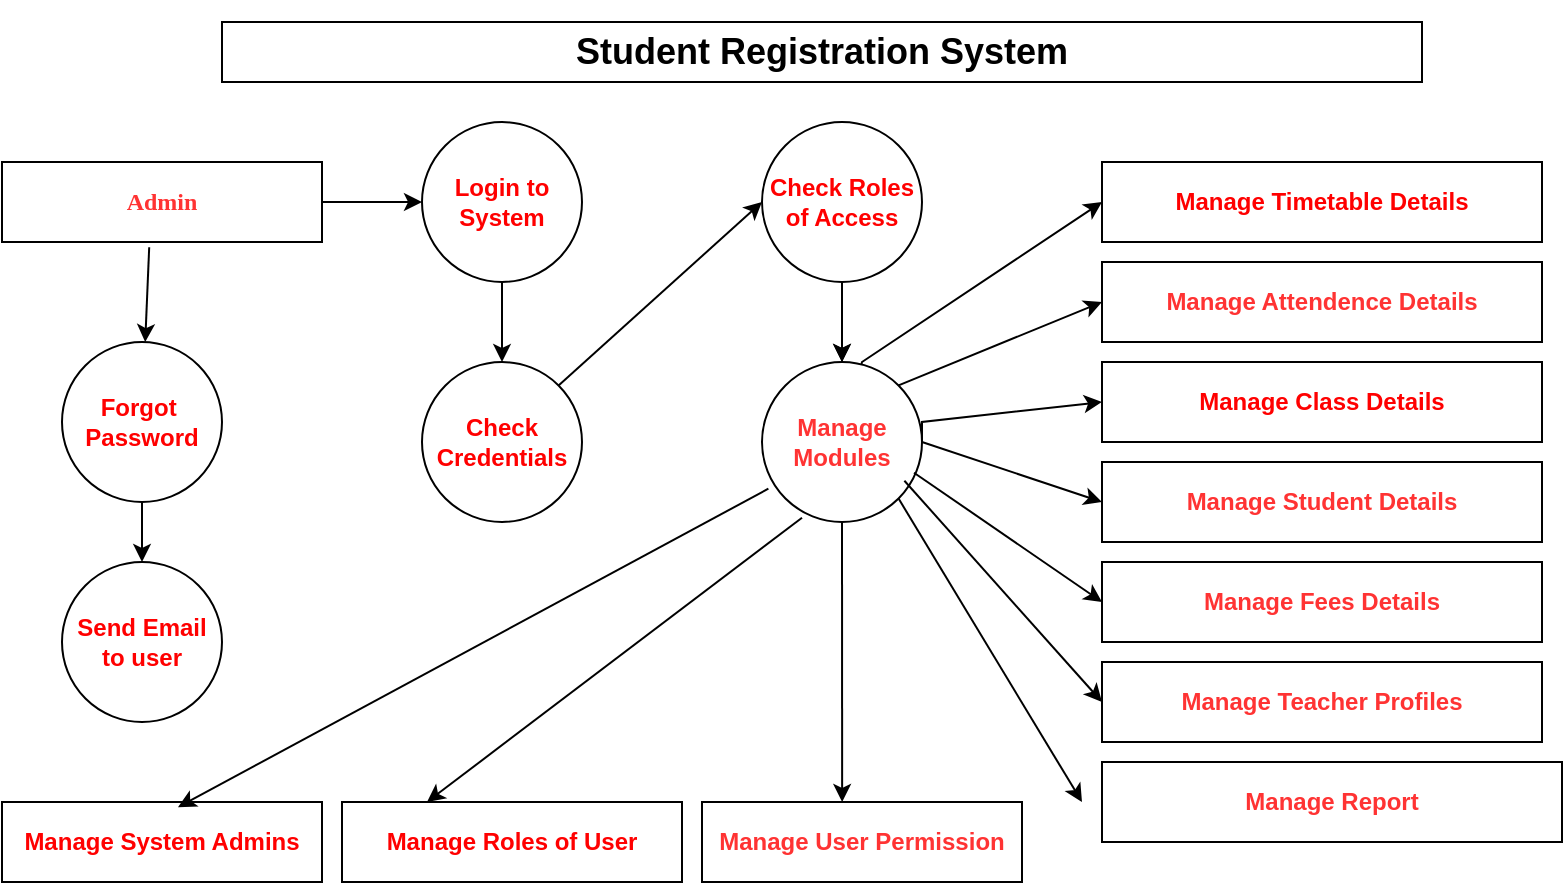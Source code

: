 <mxfile version="28.0.7">
  <diagram name="Page-1" id="7755DvONJ7xTKHyLOv-T">
    <mxGraphModel dx="1042" dy="608" grid="1" gridSize="10" guides="1" tooltips="1" connect="1" arrows="1" fold="1" page="1" pageScale="1" pageWidth="827" pageHeight="1169" math="0" shadow="0">
      <root>
        <mxCell id="0" />
        <mxCell id="1" parent="0" />
        <mxCell id="0ec5TKyvHAs4mK5XBV_a-1" value="&lt;h2&gt;Student Registration System&lt;/h2&gt;" style="rounded=0;whiteSpace=wrap;html=1;" parent="1" vertex="1">
          <mxGeometry x="140" y="20" width="600" height="30" as="geometry" />
        </mxCell>
        <mxCell id="0ec5TKyvHAs4mK5XBV_a-2" value="Admin" style="rounded=0;whiteSpace=wrap;html=1;fontFamily=Georgia;fontStyle=1;fontColor=#FF3333;" parent="1" vertex="1">
          <mxGeometry x="30" y="90" width="160" height="40" as="geometry" />
        </mxCell>
        <mxCell id="0ec5TKyvHAs4mK5XBV_a-3" value="Forgot&amp;nbsp;&lt;div&gt;Password&lt;/div&gt;" style="ellipse;whiteSpace=wrap;html=1;aspect=fixed;fontStyle=1;fontColor=#FF0000;" parent="1" vertex="1">
          <mxGeometry x="60" y="180" width="80" height="80" as="geometry" />
        </mxCell>
        <mxCell id="0ec5TKyvHAs4mK5XBV_a-4" value="Send Email to user" style="ellipse;whiteSpace=wrap;html=1;aspect=fixed;fontStyle=1;fontColor=#FF0000;" parent="1" vertex="1">
          <mxGeometry x="60" y="290" width="80" height="80" as="geometry" />
        </mxCell>
        <mxCell id="0ec5TKyvHAs4mK5XBV_a-5" value="Manage System Admins" style="rounded=0;whiteSpace=wrap;html=1;fontStyle=1;fontColor=#FF0000;" parent="1" vertex="1">
          <mxGeometry x="30" y="410" width="160" height="40" as="geometry" />
        </mxCell>
        <mxCell id="0ec5TKyvHAs4mK5XBV_a-6" value="Login to System" style="ellipse;whiteSpace=wrap;html=1;aspect=fixed;fontStyle=1;fontColor=#FF0000;" parent="1" vertex="1">
          <mxGeometry x="240" y="70" width="80" height="80" as="geometry" />
        </mxCell>
        <mxCell id="0ec5TKyvHAs4mK5XBV_a-7" value="Check Roles of Access" style="ellipse;whiteSpace=wrap;html=1;aspect=fixed;fontStyle=1;fontColor=#FF0000;" parent="1" vertex="1">
          <mxGeometry x="410" y="70" width="80" height="80" as="geometry" />
        </mxCell>
        <mxCell id="0ec5TKyvHAs4mK5XBV_a-8" value="Check Credentials" style="ellipse;whiteSpace=wrap;html=1;aspect=fixed;fontStyle=1;fontColor=#FF0000;" parent="1" vertex="1">
          <mxGeometry x="240" y="190" width="80" height="80" as="geometry" />
        </mxCell>
        <mxCell id="0ec5TKyvHAs4mK5XBV_a-37" style="edgeStyle=orthogonalEdgeStyle;rounded=0;orthogonalLoop=1;jettySize=auto;html=1;" parent="1" source="0ec5TKyvHAs4mK5XBV_a-9" edge="1">
          <mxGeometry relative="1" as="geometry">
            <mxPoint x="450" y="190" as="targetPoint" />
          </mxGeometry>
        </mxCell>
        <mxCell id="0ec5TKyvHAs4mK5XBV_a-9" value="Manage Modules" style="ellipse;whiteSpace=wrap;html=1;aspect=fixed;fontStyle=1;fontColor=#FF3333;" parent="1" vertex="1">
          <mxGeometry x="410" y="190" width="80" height="80" as="geometry" />
        </mxCell>
        <mxCell id="0ec5TKyvHAs4mK5XBV_a-10" value="Manage Timetable Details" style="rounded=0;whiteSpace=wrap;html=1;fontStyle=1;fontColor=#FF0000;" parent="1" vertex="1">
          <mxGeometry x="580" y="90" width="220" height="40" as="geometry" />
        </mxCell>
        <mxCell id="0ec5TKyvHAs4mK5XBV_a-11" value="Manage Attendence Details" style="rounded=0;whiteSpace=wrap;html=1;fontStyle=1;fontColor=light-dark(#FF3333,#EDEDED);" parent="1" vertex="1">
          <mxGeometry x="580" y="140" width="220" height="40" as="geometry" />
        </mxCell>
        <mxCell id="0ec5TKyvHAs4mK5XBV_a-15" value="Manage Class Details" style="rounded=0;whiteSpace=wrap;html=1;fontColor=#FF0000;fontStyle=1" parent="1" vertex="1">
          <mxGeometry x="580" y="190" width="220" height="40" as="geometry" />
        </mxCell>
        <mxCell id="0ec5TKyvHAs4mK5XBV_a-16" value="Manage Student Details" style="rounded=0;whiteSpace=wrap;html=1;fontStyle=1;fontColor=light-dark(#FF3333,#EDEDED);" parent="1" vertex="1">
          <mxGeometry x="580" y="240" width="220" height="40" as="geometry" />
        </mxCell>
        <mxCell id="0ec5TKyvHAs4mK5XBV_a-17" value="Manage Teacher Profiles" style="rounded=0;whiteSpace=wrap;html=1;fontColor=light-dark(#FF3333,#EDEDED);fontStyle=1" parent="1" vertex="1">
          <mxGeometry x="580" y="340" width="220" height="40" as="geometry" />
        </mxCell>
        <mxCell id="0ec5TKyvHAs4mK5XBV_a-18" value="Manage Fees Details" style="rounded=0;whiteSpace=wrap;html=1;fontStyle=1;fontColor=#FF3333;" parent="1" vertex="1">
          <mxGeometry x="580" y="290" width="220" height="40" as="geometry" />
        </mxCell>
        <mxCell id="0ec5TKyvHAs4mK5XBV_a-20" value="Manage Report" style="rounded=0;whiteSpace=wrap;html=1;fontStyle=1;fontFamily=Helvetica;fontColor=#FF3333;horizontal=1;align=center;" parent="1" vertex="1">
          <mxGeometry x="580" y="390" width="230" height="40" as="geometry" />
        </mxCell>
        <mxCell id="0ec5TKyvHAs4mK5XBV_a-21" value="Manage Roles of User" style="rounded=0;whiteSpace=wrap;html=1;fontStyle=1;fontColor=#FF0000;" parent="1" vertex="1">
          <mxGeometry x="200" y="410" width="170" height="40" as="geometry" />
        </mxCell>
        <mxCell id="0ec5TKyvHAs4mK5XBV_a-22" value="Manage User Permission" style="rounded=0;whiteSpace=wrap;html=1;fontStyle=1;fontColor=#FF3333;" parent="1" vertex="1">
          <mxGeometry x="380" y="410" width="160" height="40" as="geometry" />
        </mxCell>
        <mxCell id="0ec5TKyvHAs4mK5XBV_a-24" value="" style="endArrow=classic;html=1;rounded=0;entryX=0.55;entryY=0.065;entryDx=0;entryDy=0;entryPerimeter=0;exitX=0.04;exitY=0.792;exitDx=0;exitDy=0;exitPerimeter=0;" parent="1" source="0ec5TKyvHAs4mK5XBV_a-9" target="0ec5TKyvHAs4mK5XBV_a-5" edge="1">
          <mxGeometry width="50" height="50" relative="1" as="geometry">
            <mxPoint x="410" y="260" as="sourcePoint" />
            <mxPoint x="120" y="319.4" as="targetPoint" />
          </mxGeometry>
        </mxCell>
        <mxCell id="0ec5TKyvHAs4mK5XBV_a-25" value="" style="endArrow=classic;html=1;rounded=0;entryX=0.25;entryY=0;entryDx=0;entryDy=0;exitX=0.25;exitY=0.973;exitDx=0;exitDy=0;exitPerimeter=0;" parent="1" source="0ec5TKyvHAs4mK5XBV_a-9" target="0ec5TKyvHAs4mK5XBV_a-21" edge="1">
          <mxGeometry width="50" height="50" relative="1" as="geometry">
            <mxPoint x="390" y="340" as="sourcePoint" />
            <mxPoint x="440" y="290" as="targetPoint" />
          </mxGeometry>
        </mxCell>
        <mxCell id="0ec5TKyvHAs4mK5XBV_a-26" value="" style="endArrow=classic;html=1;rounded=0;exitX=0.5;exitY=1;exitDx=0;exitDy=0;entryX=0.438;entryY=0;entryDx=0;entryDy=0;entryPerimeter=0;" parent="1" source="0ec5TKyvHAs4mK5XBV_a-9" target="0ec5TKyvHAs4mK5XBV_a-22" edge="1">
          <mxGeometry width="50" height="50" relative="1" as="geometry">
            <mxPoint x="390" y="340" as="sourcePoint" />
            <mxPoint x="440" y="290" as="targetPoint" />
          </mxGeometry>
        </mxCell>
        <mxCell id="0ec5TKyvHAs4mK5XBV_a-27" value="" style="endArrow=classic;html=1;rounded=0;exitX=1;exitY=1;exitDx=0;exitDy=0;" parent="1" source="0ec5TKyvHAs4mK5XBV_a-9" edge="1">
          <mxGeometry width="50" height="50" relative="1" as="geometry">
            <mxPoint x="390" y="340" as="sourcePoint" />
            <mxPoint x="570" y="410" as="targetPoint" />
          </mxGeometry>
        </mxCell>
        <mxCell id="0ec5TKyvHAs4mK5XBV_a-28" value="" style="endArrow=classic;html=1;rounded=0;exitX=0.89;exitY=0.742;exitDx=0;exitDy=0;exitPerimeter=0;entryX=0;entryY=0.5;entryDx=0;entryDy=0;" parent="1" source="0ec5TKyvHAs4mK5XBV_a-9" target="0ec5TKyvHAs4mK5XBV_a-17" edge="1">
          <mxGeometry width="50" height="50" relative="1" as="geometry">
            <mxPoint x="390" y="340" as="sourcePoint" />
            <mxPoint x="440" y="290" as="targetPoint" />
          </mxGeometry>
        </mxCell>
        <mxCell id="0ec5TKyvHAs4mK5XBV_a-29" value="" style="endArrow=classic;html=1;rounded=0;entryX=0;entryY=0.5;entryDx=0;entryDy=0;" parent="1" source="0ec5TKyvHAs4mK5XBV_a-9" target="0ec5TKyvHAs4mK5XBV_a-10" edge="1">
          <mxGeometry width="50" height="50" relative="1" as="geometry">
            <mxPoint x="410" y="240" as="sourcePoint" />
            <mxPoint x="414.004" y="239.996" as="targetPoint" />
            <Array as="points">
              <mxPoint x="460" y="190" />
            </Array>
          </mxGeometry>
        </mxCell>
        <mxCell id="0ec5TKyvHAs4mK5XBV_a-30" value="" style="endArrow=classic;html=1;rounded=0;exitX=1;exitY=0;exitDx=0;exitDy=0;" parent="1" source="0ec5TKyvHAs4mK5XBV_a-9" edge="1">
          <mxGeometry width="50" height="50" relative="1" as="geometry">
            <mxPoint x="530" y="210" as="sourcePoint" />
            <mxPoint x="580" y="160" as="targetPoint" />
          </mxGeometry>
        </mxCell>
        <mxCell id="0ec5TKyvHAs4mK5XBV_a-31" value="" style="endArrow=classic;html=1;rounded=0;entryX=0;entryY=0.5;entryDx=0;entryDy=0;exitX=1;exitY=0.5;exitDx=0;exitDy=0;" parent="1" source="0ec5TKyvHAs4mK5XBV_a-9" target="0ec5TKyvHAs4mK5XBV_a-15" edge="1">
          <mxGeometry width="50" height="50" relative="1" as="geometry">
            <mxPoint x="390" y="340" as="sourcePoint" />
            <mxPoint x="440" y="290" as="targetPoint" />
            <Array as="points">
              <mxPoint x="490" y="220" />
            </Array>
          </mxGeometry>
        </mxCell>
        <mxCell id="0ec5TKyvHAs4mK5XBV_a-34" value="" style="endArrow=classic;html=1;rounded=0;exitX=1;exitY=0.5;exitDx=0;exitDy=0;entryX=0;entryY=0.5;entryDx=0;entryDy=0;" parent="1" source="0ec5TKyvHAs4mK5XBV_a-9" target="0ec5TKyvHAs4mK5XBV_a-16" edge="1">
          <mxGeometry width="50" height="50" relative="1" as="geometry">
            <mxPoint x="390" y="340" as="sourcePoint" />
            <mxPoint x="440" y="290" as="targetPoint" />
          </mxGeometry>
        </mxCell>
        <mxCell id="0ec5TKyvHAs4mK5XBV_a-35" value="" style="endArrow=classic;html=1;rounded=0;entryX=0;entryY=0.5;entryDx=0;entryDy=0;exitX=0.95;exitY=0.692;exitDx=0;exitDy=0;exitPerimeter=0;" parent="1" source="0ec5TKyvHAs4mK5XBV_a-9" target="0ec5TKyvHAs4mK5XBV_a-18" edge="1">
          <mxGeometry width="50" height="50" relative="1" as="geometry">
            <mxPoint x="490" y="245" as="sourcePoint" />
            <mxPoint x="440" y="290" as="targetPoint" />
          </mxGeometry>
        </mxCell>
        <mxCell id="0ec5TKyvHAs4mK5XBV_a-36" value="" style="endArrow=classic;html=1;rounded=0;entryX=0.5;entryY=0;entryDx=0;entryDy=0;" parent="1" source="0ec5TKyvHAs4mK5XBV_a-7" target="0ec5TKyvHAs4mK5XBV_a-9" edge="1">
          <mxGeometry width="50" height="50" relative="1" as="geometry">
            <mxPoint x="390" y="340" as="sourcePoint" />
            <mxPoint x="440" y="290" as="targetPoint" />
          </mxGeometry>
        </mxCell>
        <mxCell id="0ec5TKyvHAs4mK5XBV_a-38" value="" style="endArrow=classic;html=1;rounded=0;entryX=0;entryY=0.5;entryDx=0;entryDy=0;exitX=1;exitY=0;exitDx=0;exitDy=0;" parent="1" source="0ec5TKyvHAs4mK5XBV_a-8" target="0ec5TKyvHAs4mK5XBV_a-7" edge="1">
          <mxGeometry width="50" height="50" relative="1" as="geometry">
            <mxPoint x="390" y="340" as="sourcePoint" />
            <mxPoint x="440" y="290" as="targetPoint" />
          </mxGeometry>
        </mxCell>
        <mxCell id="0ec5TKyvHAs4mK5XBV_a-39" value="" style="endArrow=classic;html=1;rounded=0;exitX=0.5;exitY=1;exitDx=0;exitDy=0;" parent="1" source="0ec5TKyvHAs4mK5XBV_a-6" target="0ec5TKyvHAs4mK5XBV_a-8" edge="1">
          <mxGeometry width="50" height="50" relative="1" as="geometry">
            <mxPoint x="390" y="340" as="sourcePoint" />
            <mxPoint x="440" y="290" as="targetPoint" />
          </mxGeometry>
        </mxCell>
        <mxCell id="0ec5TKyvHAs4mK5XBV_a-41" value="" style="endArrow=classic;html=1;rounded=0;exitX=0.46;exitY=1.065;exitDx=0;exitDy=0;exitPerimeter=0;" parent="1" source="0ec5TKyvHAs4mK5XBV_a-2" target="0ec5TKyvHAs4mK5XBV_a-3" edge="1">
          <mxGeometry width="50" height="50" relative="1" as="geometry">
            <mxPoint x="390" y="340" as="sourcePoint" />
            <mxPoint x="440" y="290" as="targetPoint" />
          </mxGeometry>
        </mxCell>
        <mxCell id="0ec5TKyvHAs4mK5XBV_a-43" value="" style="endArrow=classic;html=1;rounded=0;exitX=0.5;exitY=1;exitDx=0;exitDy=0;" parent="1" source="0ec5TKyvHAs4mK5XBV_a-3" target="0ec5TKyvHAs4mK5XBV_a-4" edge="1">
          <mxGeometry width="50" height="50" relative="1" as="geometry">
            <mxPoint x="390" y="340" as="sourcePoint" />
            <mxPoint x="440" y="290" as="targetPoint" />
          </mxGeometry>
        </mxCell>
        <mxCell id="0ec5TKyvHAs4mK5XBV_a-45" value="" style="endArrow=classic;html=1;rounded=0;exitX=1;exitY=0.5;exitDx=0;exitDy=0;" parent="1" source="0ec5TKyvHAs4mK5XBV_a-2" edge="1">
          <mxGeometry width="50" height="50" relative="1" as="geometry">
            <mxPoint x="190" y="160" as="sourcePoint" />
            <mxPoint x="240" y="110" as="targetPoint" />
          </mxGeometry>
        </mxCell>
      </root>
    </mxGraphModel>
  </diagram>
</mxfile>
